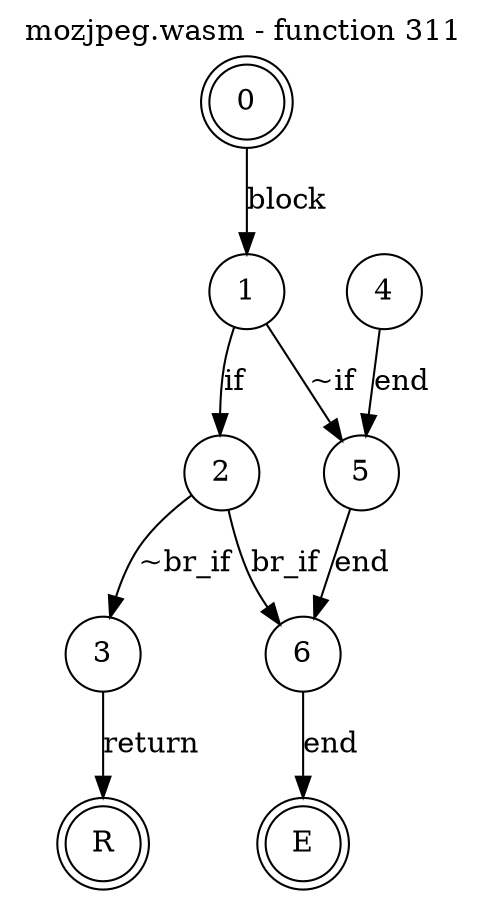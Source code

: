 digraph finite_state_machine {
    label = "mozjpeg.wasm - function 311"
    labelloc =  t
    labelfontsize = 16
    labelfontcolor = black
    labelfontname = "Helvetica"
    node [shape = doublecircle]; 0 E R ;
    node [shape = circle];
    0 -> 1[label="block"];
    1 -> 2[label="if"];
    1 -> 5[label="~if"];
    2 -> 3[label="~br_if"];
    2 -> 6[label="br_if"];
    3 -> R[label="return"];
    4 -> 5[label="end"];
    5 -> 6[label="end"];
    6 -> E[label="end"];
}
